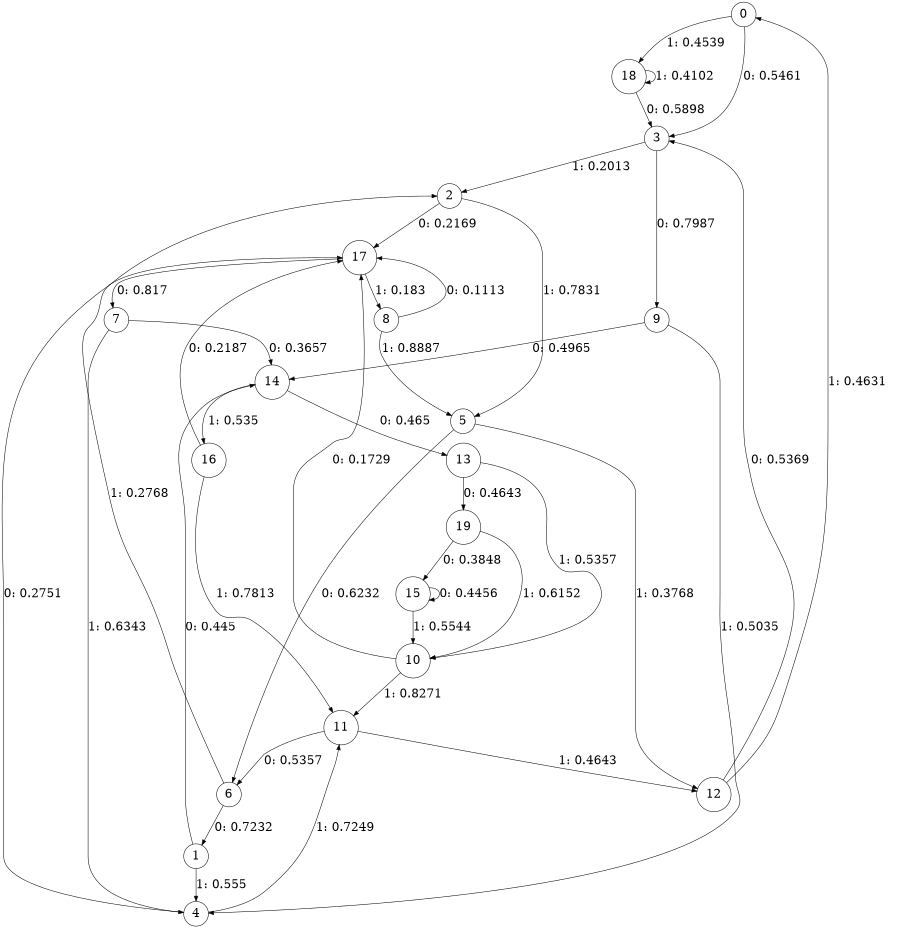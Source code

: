 digraph "ch20faceL8" {
size = "6,8.5";
ratio = "fill";
node [shape = circle];
node [fontsize = 24];
edge [fontsize = 24];
0 -> 3 [label = "0: 0.5461   "];
0 -> 18 [label = "1: 0.4539   "];
1 -> 14 [label = "0: 0.445    "];
1 -> 4 [label = "1: 0.555    "];
2 -> 17 [label = "0: 0.2169   "];
2 -> 5 [label = "1: 0.7831   "];
3 -> 9 [label = "0: 0.7987   "];
3 -> 2 [label = "1: 0.2013   "];
4 -> 17 [label = "0: 0.2751   "];
4 -> 11 [label = "1: 0.7249   "];
5 -> 6 [label = "0: 0.6232   "];
5 -> 12 [label = "1: 0.3768   "];
6 -> 1 [label = "0: 0.7232   "];
6 -> 2 [label = "1: 0.2768   "];
7 -> 14 [label = "0: 0.3657   "];
7 -> 4 [label = "1: 0.6343   "];
8 -> 17 [label = "0: 0.1113   "];
8 -> 5 [label = "1: 0.8887   "];
9 -> 14 [label = "0: 0.4965   "];
9 -> 4 [label = "1: 0.5035   "];
10 -> 17 [label = "0: 0.1729   "];
10 -> 11 [label = "1: 0.8271   "];
11 -> 6 [label = "0: 0.5357   "];
11 -> 12 [label = "1: 0.4643   "];
12 -> 3 [label = "0: 0.5369   "];
12 -> 0 [label = "1: 0.4631   "];
13 -> 19 [label = "0: 0.4643   "];
13 -> 10 [label = "1: 0.5357   "];
14 -> 13 [label = "0: 0.465    "];
14 -> 16 [label = "1: 0.535    "];
15 -> 15 [label = "0: 0.4456   "];
15 -> 10 [label = "1: 0.5544   "];
16 -> 17 [label = "0: 0.2187   "];
16 -> 11 [label = "1: 0.7813   "];
17 -> 7 [label = "0: 0.817    "];
17 -> 8 [label = "1: 0.183    "];
18 -> 3 [label = "0: 0.5898   "];
18 -> 18 [label = "1: 0.4102   "];
19 -> 15 [label = "0: 0.3848   "];
19 -> 10 [label = "1: 0.6152   "];
}